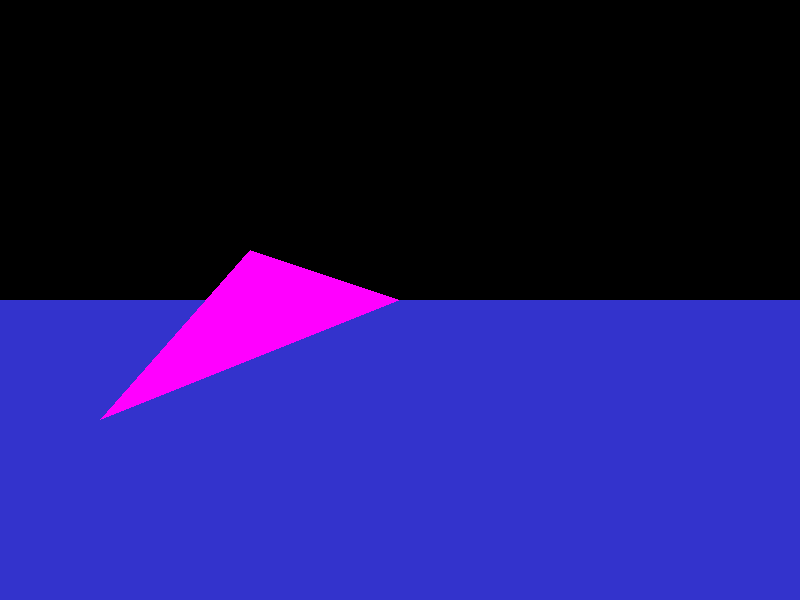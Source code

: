 // cs174, assignment 1 sample file (RIGHT HANDED)

camera {
   location  <0, 0, 14>
   up        <0,  1,  0>
   right     <1.33333, 0,  0>
   look_at   <0, 0, 0>
}


light_source {<-100, 100, 100> color rgb <1.5, 1.5, 1.5>}
//light_source {<100, 0, 0> color rgb <1.5, 1.5, 1.5>}

//sphere { <0, 0, 4>, 2
triangle { <5, -2, 4>, <3, 1, 2>, <0, 0, 4>
   pigment { color rgb <1.0, 0.0, 1.0>}
   finish {ambient 0.2 diffuse 0.4 specular 0.2}
   translate <0, 0, 0>
}

triangle { <5, -2, 4>, <3, 1, 2>, <0, 0, 4>
   pigment { color rgb <1.0, 0.0, 1.0>}
   finish {ambient 0.2 diffuse 0.4 specular 0.2}
   translate <0, 0, 0>
}

plane {<0, 1, 0>, -4
   pigment {color rgb <0.2, 0.2, 0.8>}
   finish {ambient 0.4 diffuse 0.8}
}
